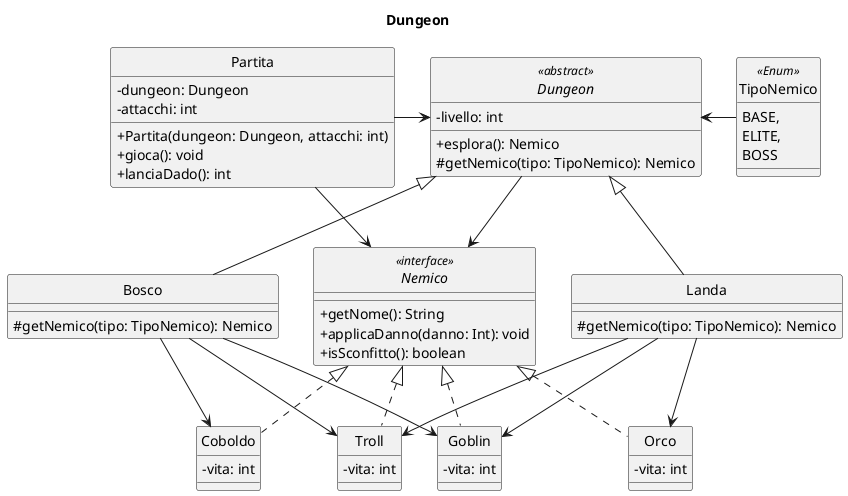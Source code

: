 @startuml negozio

' START STYLE
skinparam {
	'monochrome true
	'shadowing false
	'classBackgroundColor white
	'noteBackgroundColor white
	classAttributeIconSize 0
	'linetype polyline
	'linetype ortho
}
hide circle
' END STYLE

title Dungeon

interface Nemico << interface >>{
	+ getNome(): String
	+ applicaDanno(danno: Int): void
	+ isSconfitto(): boolean
}

class Coboldo {
    - vita: int
}

class Orco {
    - vita: int
}

class Goblin {
    - vita: int
}

class Troll {
    - vita: int
}

abstract class Dungeon << abstract >>{
    - livello: int
    + esplora(): Nemico
    # getNemico(tipo: TipoNemico): Nemico
}

class Landa{
    # getNemico(tipo: TipoNemico): Nemico
}

class Bosco{
    # getNemico(tipo: TipoNemico): Nemico
}

class Partita{
    - dungeon: Dungeon
    - attacchi: int
    + Partita(dungeon: Dungeon, attacchi: int)
    + gioca(): void
    + lanciaDado(): int
}

enum TipoNemico <<Enum>> {
    BASE,
    ELITE,
    BOSS
}


' definisco le relazioni
Nemico <|.down. Coboldo
Nemico <|.down. Goblin
Nemico <|.down. Orco
Nemico <|.down. Troll
Nemico <-up- Partita
Nemico <-up- Dungeon
Dungeon <-left- Partita
Dungeon <|-down- Landa
Dungeon <|-down- Bosco
Dungeon <-right- TipoNemico
Coboldo <-up- Bosco
Goblin <-up- Landa
Goblin <-up- Bosco
Troll <-up- Landa
Troll <-up- Bosco
Orco <-up- Landa
@enduml
